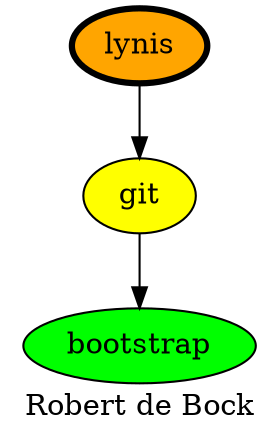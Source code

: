 digraph PhiloDilemma {
  label = "Robert de Bock" ;
  overlap=false
  {
    bootstrap [fillcolor=green style=filled]
    git [fillcolor=yellow style=filled]
    lynis [fillcolor=orange style=filled penwidth=3]
  }
  git -> bootstrap
  lynis -> git
}
